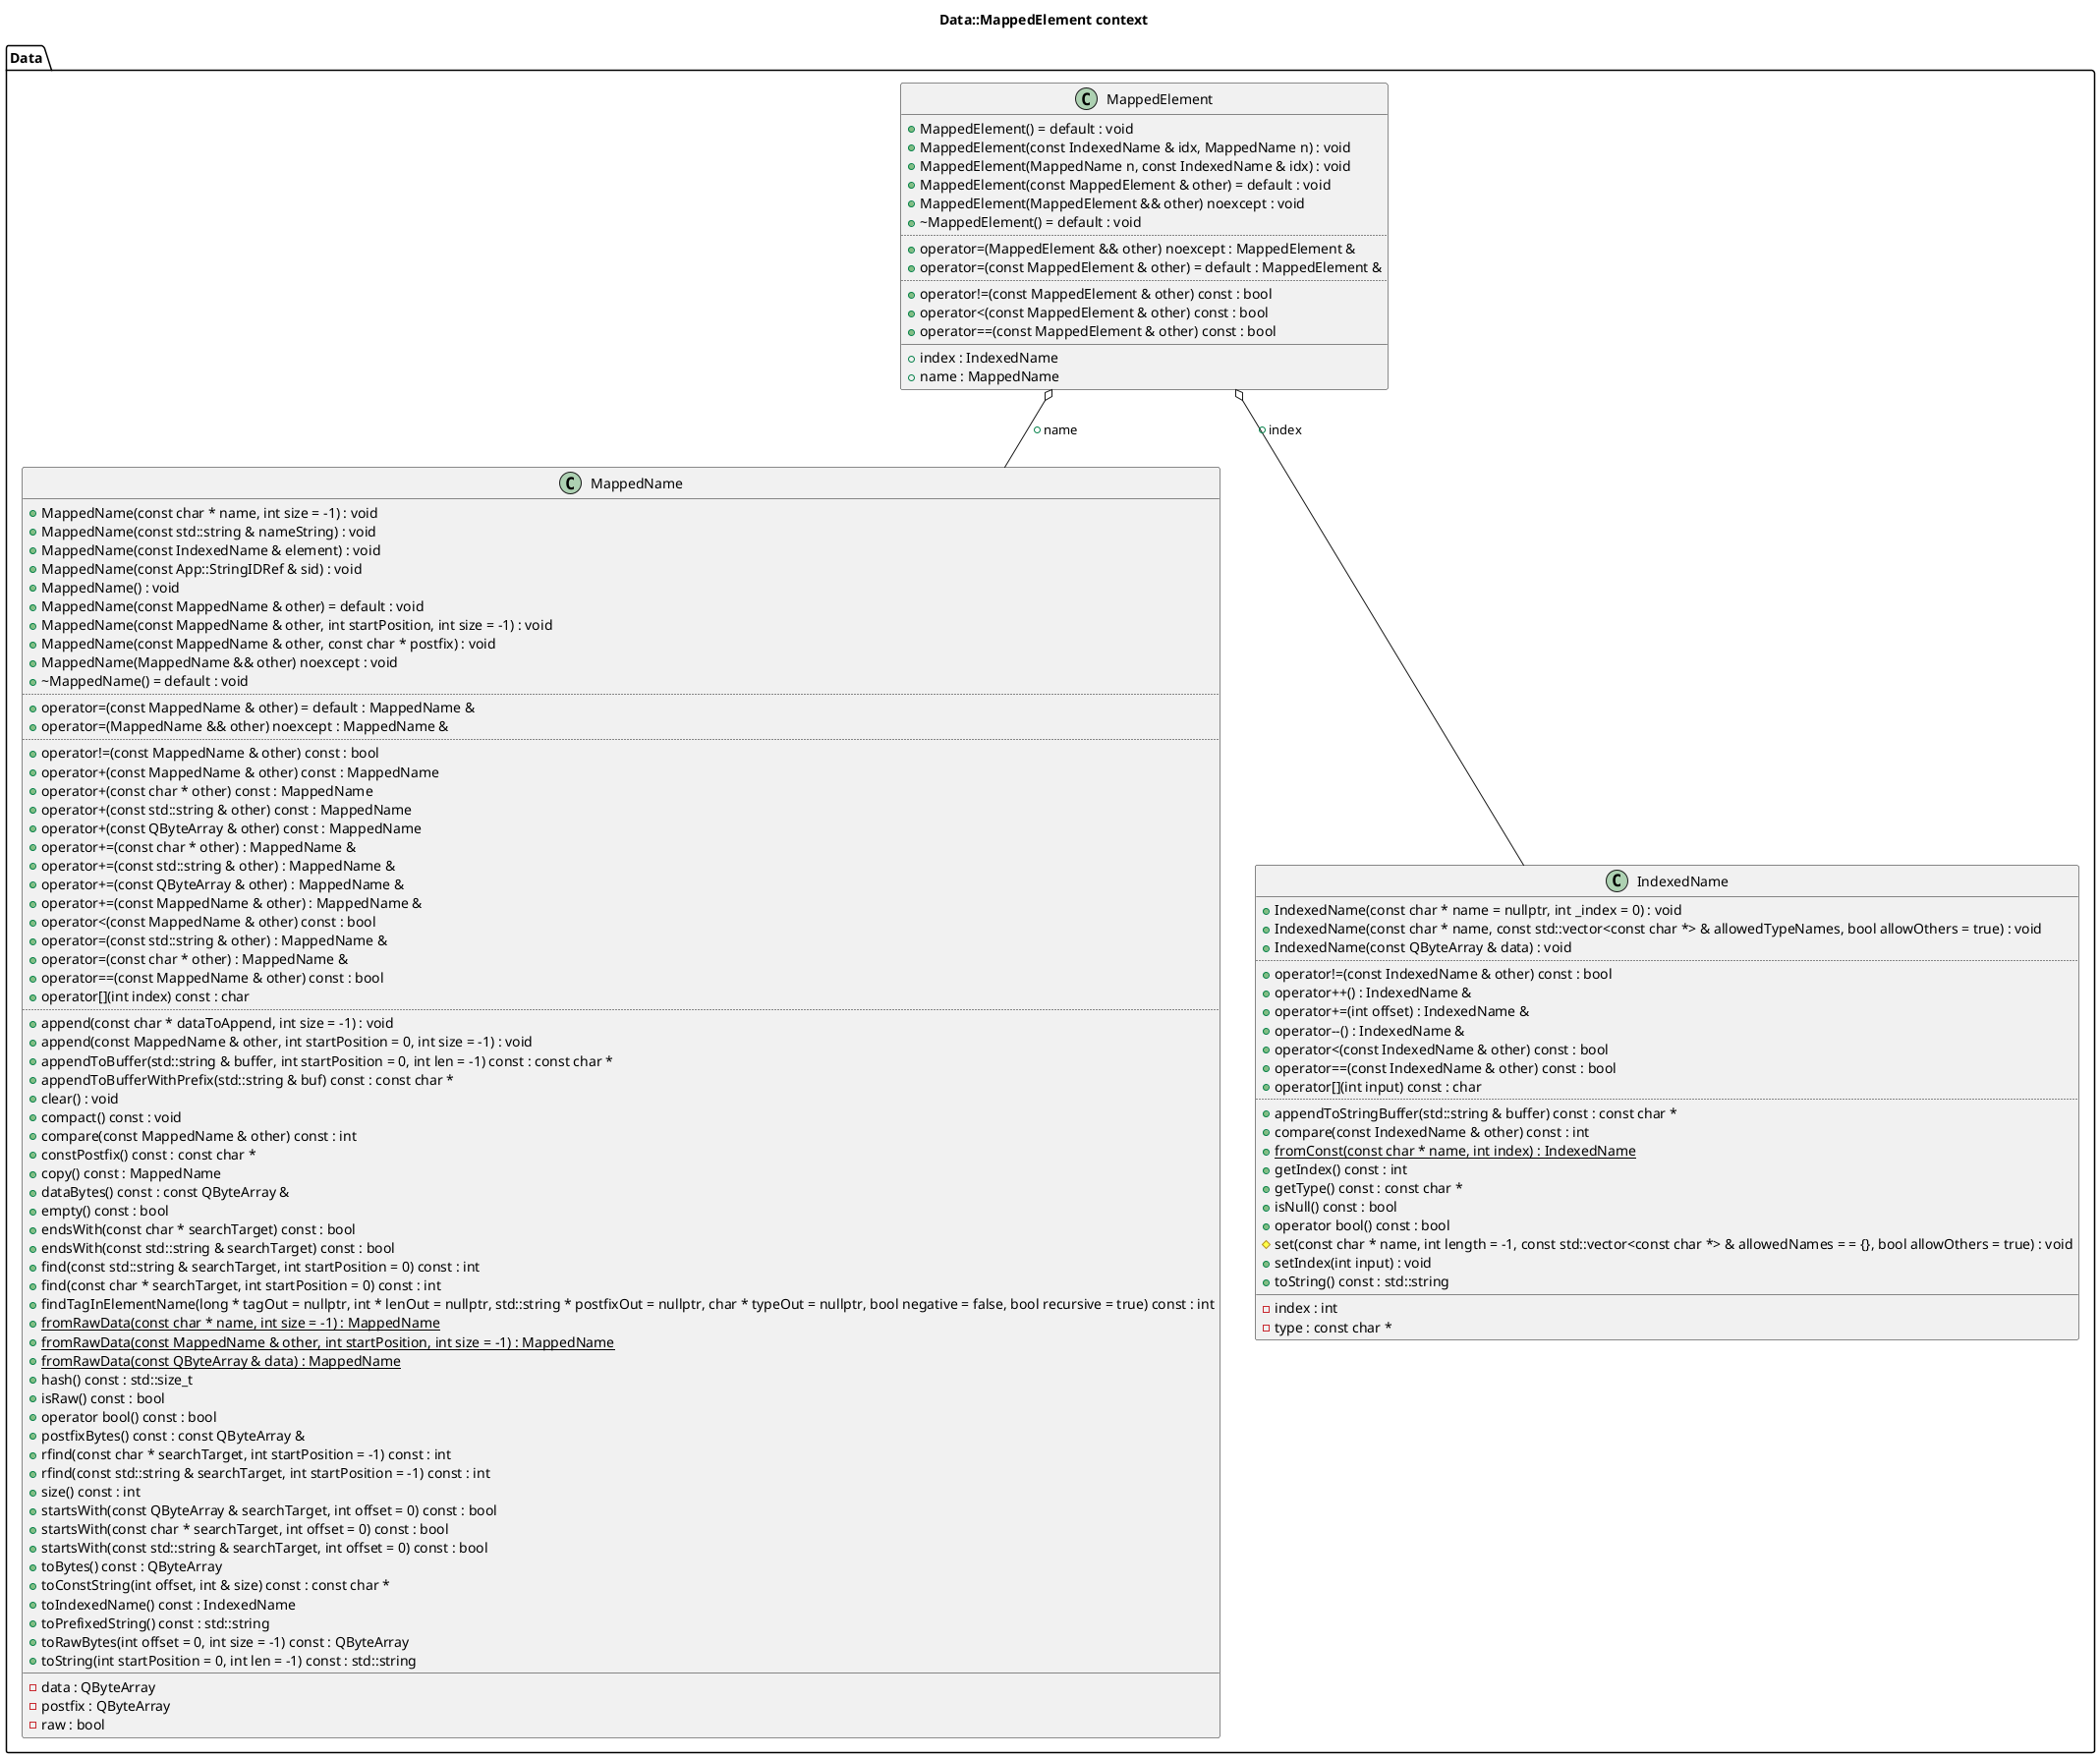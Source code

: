 @startuml
title Data::MappedElement context
package [Data] as C_0007944022382666682349 {
class "MappedName" as C_0007243427818333896881
class C_0007243427818333896881 [[https://github.com/FreeCAD/FreeCAD/blob/2fcc5317fe3aee96ca73475986a577719fc78e20/src/App/MappedName.h#L53{MappedName}]] {
+MappedName(const char * name, int size = -1) : void [[[https://github.com/FreeCAD/FreeCAD/blob/2fcc5317fe3aee96ca73475986a577719fc78e20/src/App/MappedName.h#L62{MappedName}]]]
+MappedName(const std::string & nameString) : void [[[https://github.com/FreeCAD/FreeCAD/blob/2fcc5317fe3aee96ca73475986a577719fc78e20/src/App/MappedName.h#L79{MappedName}]]]
+MappedName(const IndexedName & element) : void [[[https://github.com/FreeCAD/FreeCAD/blob/2fcc5317fe3aee96ca73475986a577719fc78e20/src/App/MappedName.h#L94{MappedName}]]]
+MappedName(const App::StringIDRef & sid) : void [[[https://github.com/FreeCAD/FreeCAD/blob/2fcc5317fe3aee96ca73475986a577719fc78e20/src/App/MappedName.h#L105{MappedName}]]]
+MappedName() : void [[[https://github.com/FreeCAD/FreeCAD/blob/2fcc5317fe3aee96ca73475986a577719fc78e20/src/App/MappedName.h#L111{MappedName}]]]
+MappedName(const MappedName & other) = default : void [[[https://github.com/FreeCAD/FreeCAD/blob/2fcc5317fe3aee96ca73475986a577719fc78e20/src/App/MappedName.h#L115{MappedName}]]]
+MappedName(const MappedName & other, int startPosition, int size = -1) : void [[[https://github.com/FreeCAD/FreeCAD/blob/2fcc5317fe3aee96ca73475986a577719fc78e20/src/App/MappedName.h#L123{MappedName}]]]
+MappedName(const MappedName & other, const char * postfix) : void [[[https://github.com/FreeCAD/FreeCAD/blob/2fcc5317fe3aee96ca73475986a577719fc78e20/src/App/MappedName.h#L133{MappedName}]]]
+MappedName(MappedName && other) noexcept : void [[[https://github.com/FreeCAD/FreeCAD/blob/2fcc5317fe3aee96ca73475986a577719fc78e20/src/App/MappedName.h#L140{MappedName}]]]
+~MappedName() = default : void [[[https://github.com/FreeCAD/FreeCAD/blob/2fcc5317fe3aee96ca73475986a577719fc78e20/src/App/MappedName.h#L146{~MappedName}]]]
..
+operator=(const MappedName & other) = default : MappedName & [[[https://github.com/FreeCAD/FreeCAD/blob/2fcc5317fe3aee96ca73475986a577719fc78e20/src/App/MappedName.h#L222{operator=}]]]
+operator=(MappedName && other) noexcept : MappedName & [[[https://github.com/FreeCAD/FreeCAD/blob/2fcc5317fe3aee96ca73475986a577719fc78e20/src/App/MappedName.h#L240{operator=}]]]
..
+operator!=(const MappedName & other) const : bool [[[https://github.com/FreeCAD/FreeCAD/blob/2fcc5317fe3aee96ca73475986a577719fc78e20/src/App/MappedName.h#L289{operator!=}]]]
+operator+(const MappedName & other) const : MappedName [[[https://github.com/FreeCAD/FreeCAD/blob/2fcc5317fe3aee96ca73475986a577719fc78e20/src/App/MappedName.h#L296{operator+}]]]
+operator+(const char * other) const : MappedName [[[https://github.com/FreeCAD/FreeCAD/blob/2fcc5317fe3aee96ca73475986a577719fc78e20/src/App/MappedName.h#L305{operator+}]]]
+operator+(const std::string & other) const : MappedName [[[https://github.com/FreeCAD/FreeCAD/blob/2fcc5317fe3aee96ca73475986a577719fc78e20/src/App/MappedName.h#L314{operator+}]]]
+operator+(const QByteArray & other) const : MappedName [[[https://github.com/FreeCAD/FreeCAD/blob/2fcc5317fe3aee96ca73475986a577719fc78e20/src/App/MappedName.h#L323{operator+}]]]
+operator+=(const char * other) : MappedName & [[[https://github.com/FreeCAD/FreeCAD/blob/2fcc5317fe3aee96ca73475986a577719fc78e20/src/App/MappedName.h#L332{operator+=}]]]
+operator+=(const std::string & other) : MappedName & [[[https://github.com/FreeCAD/FreeCAD/blob/2fcc5317fe3aee96ca73475986a577719fc78e20/src/App/MappedName.h#L341{operator+=}]]]
+operator+=(const QByteArray & other) : MappedName & [[[https://github.com/FreeCAD/FreeCAD/blob/2fcc5317fe3aee96ca73475986a577719fc78e20/src/App/MappedName.h#L353{operator+=}]]]
+operator+=(const MappedName & other) : MappedName & [[[https://github.com/FreeCAD/FreeCAD/blob/2fcc5317fe3aee96ca73475986a577719fc78e20/src/App/MappedName.h#L362{operator+=}]]]
+operator<(const MappedName & other) const : bool [[[https://github.com/FreeCAD/FreeCAD/blob/2fcc5317fe3aee96ca73475986a577719fc78e20/src/App/MappedName.h#L669{operator<}]]]
+operator=(const std::string & other) : MappedName & [[[https://github.com/FreeCAD/FreeCAD/blob/2fcc5317fe3aee96ca73475986a577719fc78e20/src/App/MappedName.h#L225{operator=}]]]
+operator=(const char * other) : MappedName & [[[https://github.com/FreeCAD/FreeCAD/blob/2fcc5317fe3aee96ca73475986a577719fc78e20/src/App/MappedName.h#L232{operator=}]]]
+operator==(const MappedName & other) const : bool [[[https://github.com/FreeCAD/FreeCAD/blob/2fcc5317fe3aee96ca73475986a577719fc78e20/src/App/MappedName.h#L259{operator==}]]]
+operator[](int index) const : char [[[https://github.com/FreeCAD/FreeCAD/blob/2fcc5317fe3aee96ca73475986a577719fc78e20/src/App/MappedName.h#L676{operator[]}]]]
..
+append(const char * dataToAppend, int size = -1) : void [[[https://github.com/FreeCAD/FreeCAD/blob/2fcc5317fe3aee96ca73475986a577719fc78e20/src/App/MappedName.h#L373{append}]]]
+append(const MappedName & other, int startPosition = 0, int size = -1) : void [[[https://github.com/FreeCAD/FreeCAD/blob/2fcc5317fe3aee96ca73475986a577719fc78e20/src/App/MappedName.h#L402{append}]]]
+appendToBuffer(std::string & buffer, int startPosition = 0, int len = -1) const : const char * [[[https://github.com/FreeCAD/FreeCAD/blob/2fcc5317fe3aee96ca73475986a577719fc78e20/src/App/MappedName.h#L488{appendToBuffer}]]]
+appendToBufferWithPrefix(std::string & buf) const : const char * [[[https://github.com/FreeCAD/FreeCAD/blob/2fcc5317fe3aee96ca73475986a577719fc78e20/src/App/MappedName.h#L632{appendToBufferWithPrefix}]]]
+clear() : void [[[https://github.com/FreeCAD/FreeCAD/blob/2fcc5317fe3aee96ca73475986a577719fc78e20/src/App/MappedName.h#L737{clear}]]]
+compact() const : void [[[https://github.com/FreeCAD/FreeCAD/blob/2fcc5317fe3aee96ca73475986a577719fc78e20/src/App/MappedName.h#L727{compact}]]]
+compare(const MappedName & other) const : int [[[https://github.com/FreeCAD/FreeCAD/blob/2fcc5317fe3aee96ca73475986a577719fc78e20/src/App/MappedName.h#L645{compare}]]]
+constPostfix() const : const char * [[[https://github.com/FreeCAD/FreeCAD/blob/2fcc5317fe3aee96ca73475986a577719fc78e20/src/App/MappedName.h#L581{constPostfix}]]]
+copy() const : MappedName [[[https://github.com/FreeCAD/FreeCAD/blob/2fcc5317fe3aee96ca73475986a577719fc78e20/src/App/MappedName.h#L715{copy}]]]
+dataBytes() const : const QByteArray & [[[https://github.com/FreeCAD/FreeCAD/blob/2fcc5317fe3aee96ca73475986a577719fc78e20/src/App/MappedName.h#L569{dataBytes}]]]
+empty() const : bool [[[https://github.com/FreeCAD/FreeCAD/blob/2fcc5317fe3aee96ca73475986a577719fc78e20/src/App/MappedName.h#L699{empty}]]]
+endsWith(const char * searchTarget) const : bool [[[https://github.com/FreeCAD/FreeCAD/blob/2fcc5317fe3aee96ca73475986a577719fc78e20/src/App/MappedName.h#L828{endsWith}]]]
+endsWith(const std::string & searchTarget) const : bool [[[https://github.com/FreeCAD/FreeCAD/blob/2fcc5317fe3aee96ca73475986a577719fc78e20/src/App/MappedName.h#L842{endsWith}]]]
+find(const std::string & searchTarget, int startPosition = 0) const : int [[[https://github.com/FreeCAD/FreeCAD/blob/2fcc5317fe3aee96ca73475986a577719fc78e20/src/App/MappedName.h#L781{find}]]]
+find(const char * searchTarget, int startPosition = 0) const : int [[[https://github.com/FreeCAD/FreeCAD/blob/2fcc5317fe3aee96ca73475986a577719fc78e20/src/App/MappedName.h#L750{find}]]]
+findTagInElementName(long * tagOut = nullptr, int * lenOut = nullptr, std::string * postfixOut = nullptr, char * typeOut = nullptr, bool negative = false, bool recursive = true) const : int [[[https://github.com/FreeCAD/FreeCAD/blob/2fcc5317fe3aee96ca73475986a577719fc78e20/src/App/MappedName.h#L912{findTagInElementName}]]]
{static} +fromRawData(const char * name, int size = -1) : MappedName [[[https://github.com/FreeCAD/FreeCAD/blob/2fcc5317fe3aee96ca73475986a577719fc78e20/src/App/MappedName.h#L154{fromRawData}]]]
{static} +fromRawData(const MappedName & other, int startPosition, int size = -1) : MappedName [[[https://github.com/FreeCAD/FreeCAD/blob/2fcc5317fe3aee96ca73475986a577719fc78e20/src/App/MappedName.h#L184{fromRawData}]]]
{static} +fromRawData(const QByteArray & data) : MappedName [[[https://github.com/FreeCAD/FreeCAD/blob/2fcc5317fe3aee96ca73475986a577719fc78e20/src/App/MappedName.h#L169{fromRawData}]]]
+hash() const : std::size_t [[[https://github.com/FreeCAD/FreeCAD/blob/2fcc5317fe3aee96ca73475986a577719fc78e20/src/App/MappedName.h#L917{hash}]]]
+isRaw() const : bool [[[https://github.com/FreeCAD/FreeCAD/blob/2fcc5317fe3aee96ca73475986a577719fc78e20/src/App/MappedName.h#L707{isRaw}]]]
+operator bool() const : bool [[[https://github.com/FreeCAD/FreeCAD/blob/2fcc5317fe3aee96ca73475986a577719fc78e20/src/App/MappedName.h#L731{operator bool}]]]
+postfixBytes() const : const QByteArray & [[[https://github.com/FreeCAD/FreeCAD/blob/2fcc5317fe3aee96ca73475986a577719fc78e20/src/App/MappedName.h#L575{postfixBytes}]]]
+rfind(const char * searchTarget, int startPosition = -1) const : int [[[https://github.com/FreeCAD/FreeCAD/blob/2fcc5317fe3aee96ca73475986a577719fc78e20/src/App/MappedName.h#L794{rfind}]]]
+rfind(const std::string & searchTarget, int startPosition = -1) const : int [[[https://github.com/FreeCAD/FreeCAD/blob/2fcc5317fe3aee96ca73475986a577719fc78e20/src/App/MappedName.h#L820{rfind}]]]
+size() const : int [[[https://github.com/FreeCAD/FreeCAD/blob/2fcc5317fe3aee96ca73475986a577719fc78e20/src/App/MappedName.h#L692{size}]]]
+startsWith(const QByteArray & searchTarget, int offset = 0) const : bool [[[https://github.com/FreeCAD/FreeCAD/blob/2fcc5317fe3aee96ca73475986a577719fc78e20/src/App/MappedName.h#L854{startsWith}]]]
+startsWith(const char * searchTarget, int offset = 0) const : bool [[[https://github.com/FreeCAD/FreeCAD/blob/2fcc5317fe3aee96ca73475986a577719fc78e20/src/App/MappedName.h#L876{startsWith}]]]
+startsWith(const std::string & searchTarget, int offset = 0) const : bool [[[https://github.com/FreeCAD/FreeCAD/blob/2fcc5317fe3aee96ca73475986a577719fc78e20/src/App/MappedName.h#L892{startsWith}]]]
+toBytes() const : QByteArray [[[https://github.com/FreeCAD/FreeCAD/blob/2fcc5317fe3aee96ca73475986a577719fc78e20/src/App/MappedName.h#L592{toBytes}]]]
+toConstString(int offset, int & size) const : const char * [[[https://github.com/FreeCAD/FreeCAD/blob/2fcc5317fe3aee96ca73475986a577719fc78e20/src/App/MappedName.h#L516{toConstString}]]]
+toIndexedName() const : IndexedName [[[https://github.com/FreeCAD/FreeCAD/blob/2fcc5317fe3aee96ca73475986a577719fc78e20/src/App/MappedName.h#L610{toIndexedName}]]]
+toPrefixedString() const : std::string [[[https://github.com/FreeCAD/FreeCAD/blob/2fcc5317fe3aee96ca73475986a577719fc78e20/src/App/MappedName.h#L620{toPrefixedString}]]]
+toRawBytes(int offset = 0, int size = -1) const : QByteArray [[[https://github.com/FreeCAD/FreeCAD/blob/2fcc5317fe3aee96ca73475986a577719fc78e20/src/App/MappedName.h#L544{toRawBytes}]]]
+toString(int startPosition = 0, int len = -1) const : std::string [[[https://github.com/FreeCAD/FreeCAD/blob/2fcc5317fe3aee96ca73475986a577719fc78e20/src/App/MappedName.h#L471{toString}]]]
__
-data : QByteArray [[[https://github.com/FreeCAD/FreeCAD/blob/2fcc5317fe3aee96ca73475986a577719fc78e20/src/App/MappedName.h#L923{data}]]]
-postfix : QByteArray [[[https://github.com/FreeCAD/FreeCAD/blob/2fcc5317fe3aee96ca73475986a577719fc78e20/src/App/MappedName.h#L924{postfix}]]]
-raw : bool [[[https://github.com/FreeCAD/FreeCAD/blob/2fcc5317fe3aee96ca73475986a577719fc78e20/src/App/MappedName.h#L925{raw}]]]
}
class "IndexedName" as C_0000077198310494763102
class C_0000077198310494763102 [[https://github.com/FreeCAD/FreeCAD/blob/2fcc5317fe3aee96ca73475986a577719fc78e20/src/App/IndexedName.h#L55{IndexedName}]] {
+IndexedName(const char * name = nullptr, int _index = 0) : void [[[https://github.com/FreeCAD/FreeCAD/blob/2fcc5317fe3aee96ca73475986a577719fc78e20/src/App/IndexedName.h#L67{IndexedName}]]]
+IndexedName(const char * name, const std::vector<const char *> & allowedTypeNames, bool allowOthers = true) : void [[[https://github.com/FreeCAD/FreeCAD/blob/2fcc5317fe3aee96ca73475986a577719fc78e20/src/App/IndexedName.h#L96{IndexedName}]]]
+IndexedName(const QByteArray & data) : void [[[https://github.com/FreeCAD/FreeCAD/blob/2fcc5317fe3aee96ca73475986a577719fc78e20/src/App/IndexedName.h#L108{IndexedName}]]]
..
+operator!=(const IndexedName & other) const : bool [[[https://github.com/FreeCAD/FreeCAD/blob/2fcc5317fe3aee96ca73475986a577719fc78e20/src/App/IndexedName.h#L198{operator!=}]]]
+operator++() : IndexedName & [[[https://github.com/FreeCAD/FreeCAD/blob/2fcc5317fe3aee96ca73475986a577719fc78e20/src/App/IndexedName.h#L182{operator++}]]]
+operator+=(int offset) : IndexedName & [[[https://github.com/FreeCAD/FreeCAD/blob/2fcc5317fe3aee96ca73475986a577719fc78e20/src/App/IndexedName.h#L174{operator+=}]]]
+operator--() : IndexedName & [[[https://github.com/FreeCAD/FreeCAD/blob/2fcc5317fe3aee96ca73475986a577719fc78e20/src/App/IndexedName.h#L190{operator--}]]]
+operator<(const IndexedName & other) const : bool [[[https://github.com/FreeCAD/FreeCAD/blob/2fcc5317fe3aee96ca73475986a577719fc78e20/src/App/IndexedName.h#L221{operator<}]]]
+operator==(const IndexedName & other) const : bool [[[https://github.com/FreeCAD/FreeCAD/blob/2fcc5317fe3aee96ca73475986a577719fc78e20/src/App/IndexedName.h#L166{operator==}]]]
+operator[](int input) const : char [[[https://github.com/FreeCAD/FreeCAD/blob/2fcc5317fe3aee96ca73475986a577719fc78e20/src/App/IndexedName.h#L228{operator[]}]]]
..
+appendToStringBuffer(std::string & buffer) const : const char * [[[https://github.com/FreeCAD/FreeCAD/blob/2fcc5317fe3aee96ca73475986a577719fc78e20/src/App/IndexedName.h#L133{appendToStringBuffer}]]]
+compare(const IndexedName & other) const : int [[[https://github.com/FreeCAD/FreeCAD/blob/2fcc5317fe3aee96ca73475986a577719fc78e20/src/App/IndexedName.h#L204{compare}]]]
{static} +fromConst(const char * name, int index) : IndexedName [[[https://github.com/FreeCAD/FreeCAD/blob/2fcc5317fe3aee96ca73475986a577719fc78e20/src/App/IndexedName.h#L120{fromConst}]]]
+getIndex() const : int [[[https://github.com/FreeCAD/FreeCAD/blob/2fcc5317fe3aee96ca73475986a577719fc78e20/src/App/IndexedName.h#L241{getIndex}]]]
+getType() const : const char * [[[https://github.com/FreeCAD/FreeCAD/blob/2fcc5317fe3aee96ca73475986a577719fc78e20/src/App/IndexedName.h#L238{getType}]]]
+isNull() const : bool [[[https://github.com/FreeCAD/FreeCAD/blob/2fcc5317fe3aee96ca73475986a577719fc78e20/src/App/IndexedName.h#L252{isNull}]]]
+operator bool() const : bool [[[https://github.com/FreeCAD/FreeCAD/blob/2fcc5317fe3aee96ca73475986a577719fc78e20/src/App/IndexedName.h#L256{operator bool}]]]
#set(const char * name, int length = -1, const std::vector<const char *> & allowedNames = = {}, bool allowOthers = true) : void [[[https://github.com/FreeCAD/FreeCAD/blob/2fcc5317fe3aee96ca73475986a577719fc78e20/src/App/IndexedName.h#L271{set}]]]
+setIndex(int input) : void [[[https://github.com/FreeCAD/FreeCAD/blob/2fcc5317fe3aee96ca73475986a577719fc78e20/src/App/IndexedName.h#L247{setIndex}]]]
+toString() const : std::string [[[https://github.com/FreeCAD/FreeCAD/blob/2fcc5317fe3aee96ca73475986a577719fc78e20/src/App/IndexedName.h#L147{toString}]]]
__
-index : int [[[https://github.com/FreeCAD/FreeCAD/blob/2fcc5317fe3aee96ca73475986a577719fc78e20/src/App/IndexedName.h#L278{index}]]]
-type : const char * [[[https://github.com/FreeCAD/FreeCAD/blob/2fcc5317fe3aee96ca73475986a577719fc78e20/src/App/IndexedName.h#L277{type}]]]
}
class "MappedElement" as C_0005907300236355149255
class C_0005907300236355149255 [[https://github.com/FreeCAD/FreeCAD/blob/2fcc5317fe3aee96ca73475986a577719fc78e20/src/App/MappedElement.h#L41{MappedElement}]] {
+MappedElement() = default : void [[[https://github.com/FreeCAD/FreeCAD/blob/2fcc5317fe3aee96ca73475986a577719fc78e20/src/App/MappedElement.h#L46{MappedElement}]]]
+MappedElement(const IndexedName & idx, MappedName n) : void [[[https://github.com/FreeCAD/FreeCAD/blob/2fcc5317fe3aee96ca73475986a577719fc78e20/src/App/MappedElement.h#L48{MappedElement}]]]
+MappedElement(MappedName n, const IndexedName & idx) : void [[[https://github.com/FreeCAD/FreeCAD/blob/2fcc5317fe3aee96ca73475986a577719fc78e20/src/App/MappedElement.h#L53{MappedElement}]]]
+MappedElement(const MappedElement & other) = default : void [[[https://github.com/FreeCAD/FreeCAD/blob/2fcc5317fe3aee96ca73475986a577719fc78e20/src/App/MappedElement.h#L60{MappedElement}]]]
+MappedElement(MappedElement && other) noexcept : void [[[https://github.com/FreeCAD/FreeCAD/blob/2fcc5317fe3aee96ca73475986a577719fc78e20/src/App/MappedElement.h#L62{MappedElement}]]]
+~MappedElement() = default : void [[[https://github.com/FreeCAD/FreeCAD/blob/2fcc5317fe3aee96ca73475986a577719fc78e20/src/App/MappedElement.h#L58{~MappedElement}]]]
..
+operator=(MappedElement && other) noexcept : MappedElement & [[[https://github.com/FreeCAD/FreeCAD/blob/2fcc5317fe3aee96ca73475986a577719fc78e20/src/App/MappedElement.h#L67{operator=}]]]
+operator=(const MappedElement & other) = default : MappedElement & [[[https://github.com/FreeCAD/FreeCAD/blob/2fcc5317fe3aee96ca73475986a577719fc78e20/src/App/MappedElement.h#L74{operator=}]]]
..
+operator!=(const MappedElement & other) const : bool [[[https://github.com/FreeCAD/FreeCAD/blob/2fcc5317fe3aee96ca73475986a577719fc78e20/src/App/MappedElement.h#L81{operator!=}]]]
+operator<(const MappedElement & other) const : bool [[[https://github.com/FreeCAD/FreeCAD/blob/2fcc5317fe3aee96ca73475986a577719fc78e20/src/App/MappedElement.h#L89{operator<}]]]
+operator==(const MappedElement & other) const : bool [[[https://github.com/FreeCAD/FreeCAD/blob/2fcc5317fe3aee96ca73475986a577719fc78e20/src/App/MappedElement.h#L76{operator==}]]]
__
+index : IndexedName [[[https://github.com/FreeCAD/FreeCAD/blob/2fcc5317fe3aee96ca73475986a577719fc78e20/src/App/MappedElement.h#L43{index}]]]
+name : MappedName [[[https://github.com/FreeCAD/FreeCAD/blob/2fcc5317fe3aee96ca73475986a577719fc78e20/src/App/MappedElement.h#L44{name}]]]
}
}
C_0005907300236355149255 o-- C_0000077198310494763102 [[https://github.com/FreeCAD/FreeCAD/blob/2fcc5317fe3aee96ca73475986a577719fc78e20/src/App/MappedElement.h#L43{index}]] : +index
C_0005907300236355149255 o-- C_0007243427818333896881 [[https://github.com/FreeCAD/FreeCAD/blob/2fcc5317fe3aee96ca73475986a577719fc78e20/src/App/MappedElement.h#L44{name}]] : +name

'Generated with clang-uml, version 0.6.1
'LLVM version Ubuntu clang version 19.1.1 (1ubuntu1)
@enduml
